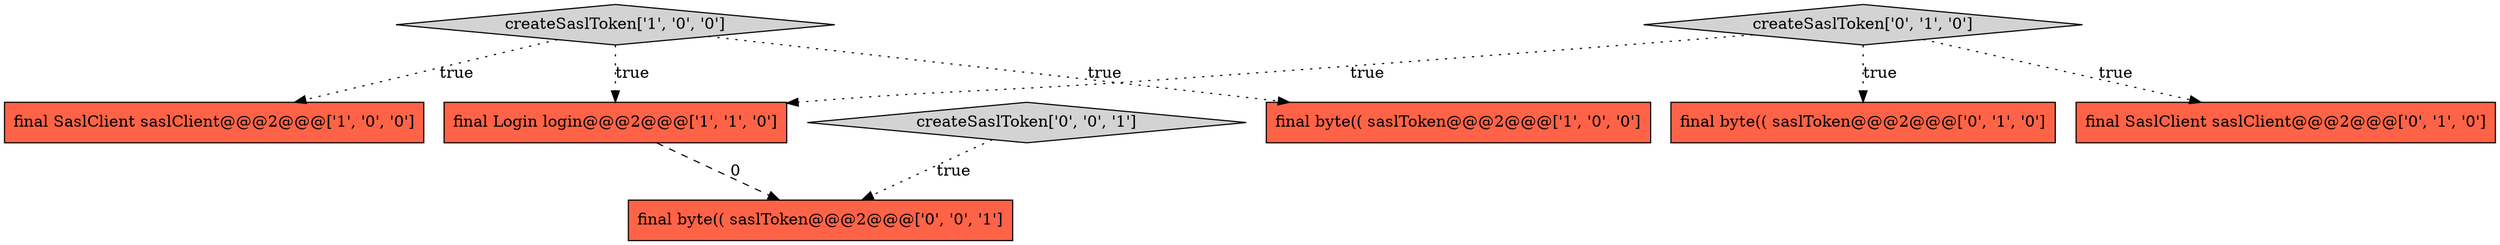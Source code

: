 digraph {
1 [style = filled, label = "final SaslClient saslClient@@@2@@@['1', '0', '0']", fillcolor = tomato, shape = box image = "AAA0AAABBB1BBB"];
3 [style = filled, label = "final Login login@@@2@@@['1', '1', '0']", fillcolor = tomato, shape = box image = "AAA0AAABBB1BBB"];
7 [style = filled, label = "createSaslToken['0', '0', '1']", fillcolor = lightgray, shape = diamond image = "AAA0AAABBB3BBB"];
0 [style = filled, label = "createSaslToken['1', '0', '0']", fillcolor = lightgray, shape = diamond image = "AAA0AAABBB1BBB"];
5 [style = filled, label = "final byte(( saslToken@@@2@@@['0', '1', '0']", fillcolor = tomato, shape = box image = "AAA0AAABBB2BBB"];
4 [style = filled, label = "final SaslClient saslClient@@@2@@@['0', '1', '0']", fillcolor = tomato, shape = box image = "AAA0AAABBB2BBB"];
8 [style = filled, label = "final byte(( saslToken@@@2@@@['0', '0', '1']", fillcolor = tomato, shape = box image = "AAA0AAABBB3BBB"];
2 [style = filled, label = "final byte(( saslToken@@@2@@@['1', '0', '0']", fillcolor = tomato, shape = box image = "AAA0AAABBB1BBB"];
6 [style = filled, label = "createSaslToken['0', '1', '0']", fillcolor = lightgray, shape = diamond image = "AAA0AAABBB2BBB"];
3->8 [style = dashed, label="0"];
0->3 [style = dotted, label="true"];
0->2 [style = dotted, label="true"];
6->4 [style = dotted, label="true"];
6->3 [style = dotted, label="true"];
7->8 [style = dotted, label="true"];
6->5 [style = dotted, label="true"];
0->1 [style = dotted, label="true"];
}
